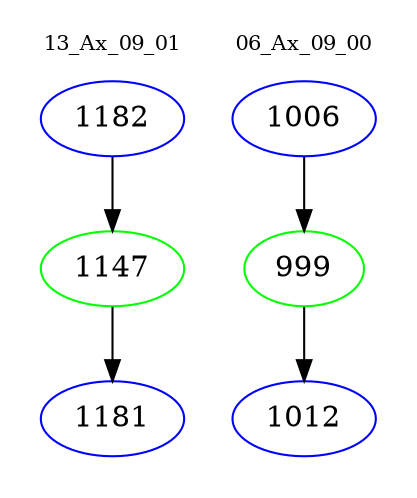 digraph{
subgraph cluster_0 {
color = white
label = "13_Ax_09_01";
fontsize=10;
T0_1182 [label="1182", color="blue"]
T0_1182 -> T0_1147 [color="black"]
T0_1147 [label="1147", color="green"]
T0_1147 -> T0_1181 [color="black"]
T0_1181 [label="1181", color="blue"]
}
subgraph cluster_1 {
color = white
label = "06_Ax_09_00";
fontsize=10;
T1_1006 [label="1006", color="blue"]
T1_1006 -> T1_999 [color="black"]
T1_999 [label="999", color="green"]
T1_999 -> T1_1012 [color="black"]
T1_1012 [label="1012", color="blue"]
}
}
